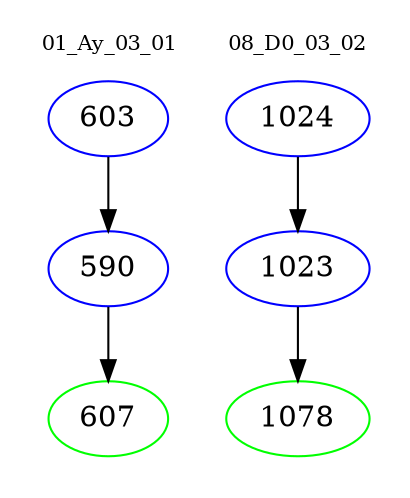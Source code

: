 digraph{
subgraph cluster_0 {
color = white
label = "01_Ay_03_01";
fontsize=10;
T0_603 [label="603", color="blue"]
T0_603 -> T0_590 [color="black"]
T0_590 [label="590", color="blue"]
T0_590 -> T0_607 [color="black"]
T0_607 [label="607", color="green"]
}
subgraph cluster_1 {
color = white
label = "08_D0_03_02";
fontsize=10;
T1_1024 [label="1024", color="blue"]
T1_1024 -> T1_1023 [color="black"]
T1_1023 [label="1023", color="blue"]
T1_1023 -> T1_1078 [color="black"]
T1_1078 [label="1078", color="green"]
}
}
